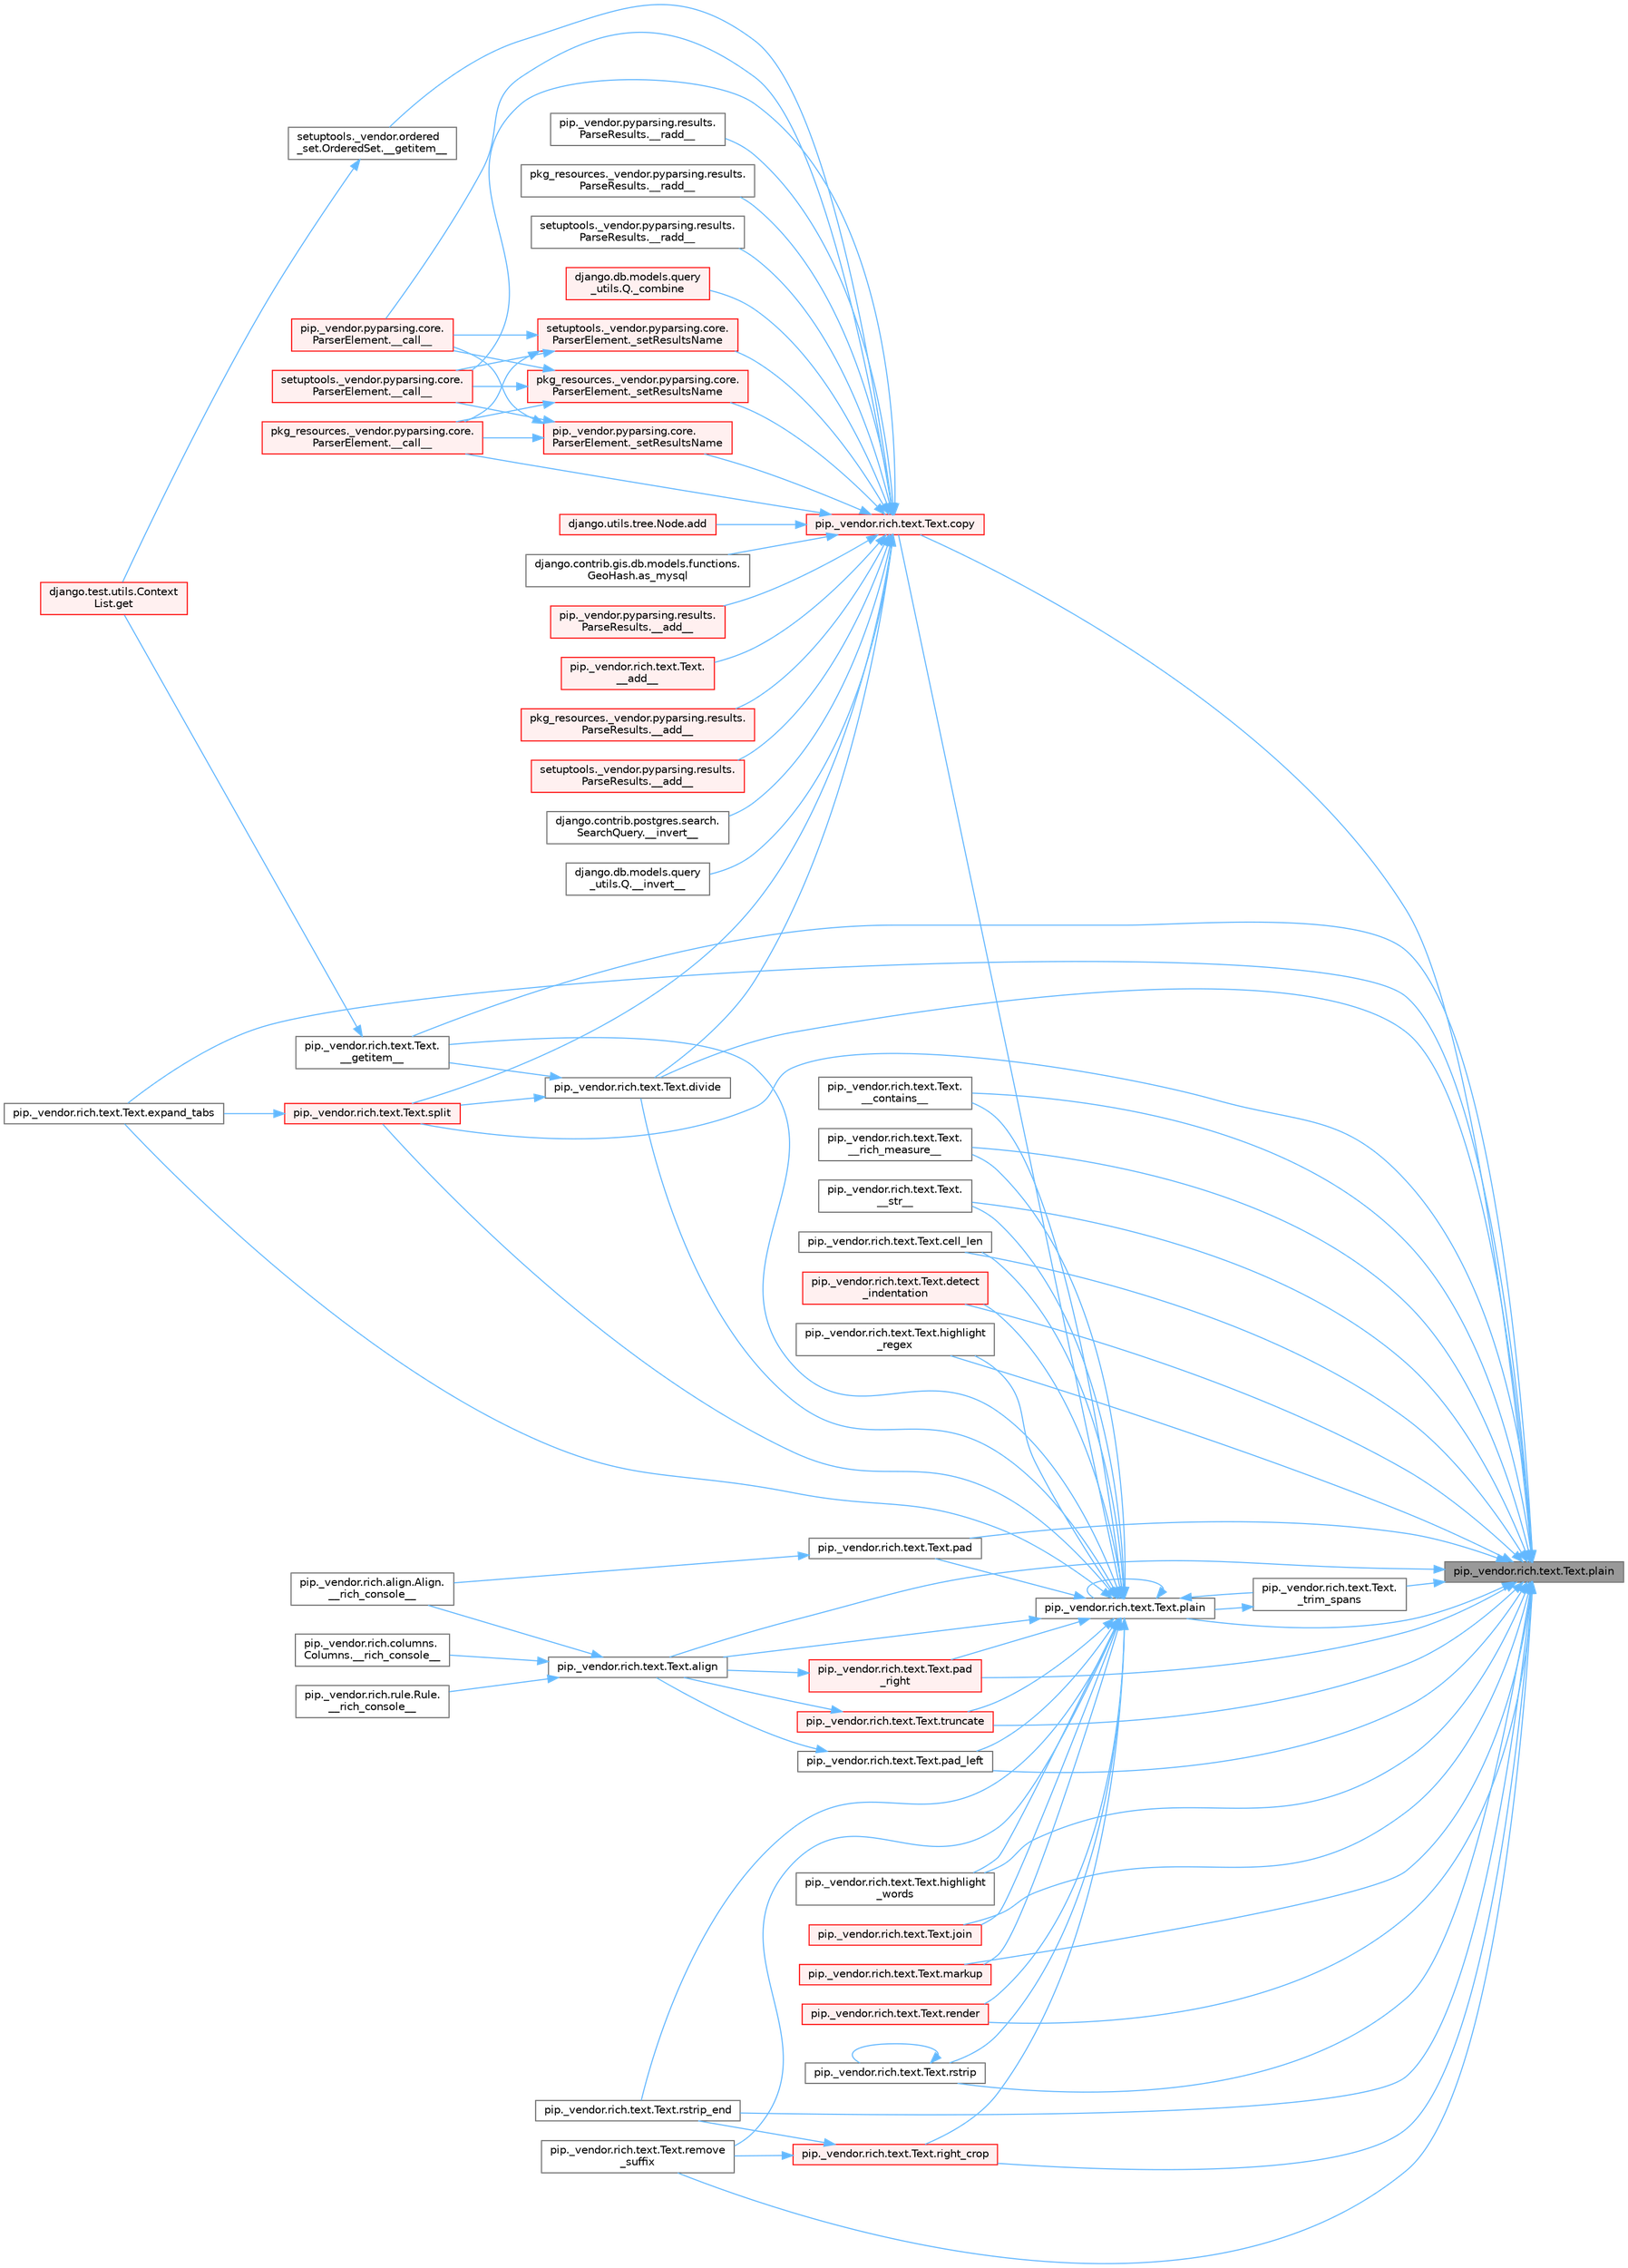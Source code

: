 digraph "pip._vendor.rich.text.Text.plain"
{
 // LATEX_PDF_SIZE
  bgcolor="transparent";
  edge [fontname=Helvetica,fontsize=10,labelfontname=Helvetica,labelfontsize=10];
  node [fontname=Helvetica,fontsize=10,shape=box,height=0.2,width=0.4];
  rankdir="RL";
  Node1 [id="Node000001",label="pip._vendor.rich.text.Text.plain",height=0.2,width=0.4,color="gray40", fillcolor="grey60", style="filled", fontcolor="black",tooltip=" "];
  Node1 -> Node2 [id="edge1_Node000001_Node000002",dir="back",color="steelblue1",style="solid",tooltip=" "];
  Node2 [id="Node000002",label="pip._vendor.rich.text.Text.\l__contains__",height=0.2,width=0.4,color="grey40", fillcolor="white", style="filled",URL="$classpip_1_1__vendor_1_1rich_1_1text_1_1_text.html#ab1ef4d1ed3b140a75be589e213978878",tooltip=" "];
  Node1 -> Node3 [id="edge2_Node000001_Node000003",dir="back",color="steelblue1",style="solid",tooltip=" "];
  Node3 [id="Node000003",label="pip._vendor.rich.text.Text.\l__getitem__",height=0.2,width=0.4,color="grey40", fillcolor="white", style="filled",URL="$classpip_1_1__vendor_1_1rich_1_1text_1_1_text.html#afc0ae579703f05ff5c40c4a7aa3dcc4b",tooltip=" "];
  Node3 -> Node4 [id="edge3_Node000003_Node000004",dir="back",color="steelblue1",style="solid",tooltip=" "];
  Node4 [id="Node000004",label="django.test.utils.Context\lList.get",height=0.2,width=0.4,color="red", fillcolor="#FFF0F0", style="filled",URL="$classdjango_1_1test_1_1utils_1_1_context_list.html#a1797663a8ac92f44dcb9ad281a896842",tooltip=" "];
  Node1 -> Node3180 [id="edge4_Node000001_Node003180",dir="back",color="steelblue1",style="solid",tooltip=" "];
  Node3180 [id="Node003180",label="pip._vendor.rich.text.Text.\l__rich_measure__",height=0.2,width=0.4,color="grey40", fillcolor="white", style="filled",URL="$classpip_1_1__vendor_1_1rich_1_1text_1_1_text.html#ac3ad31e1ccc87f681cec77d408a9c906",tooltip=" "];
  Node1 -> Node3181 [id="edge5_Node000001_Node003181",dir="back",color="steelblue1",style="solid",tooltip=" "];
  Node3181 [id="Node003181",label="pip._vendor.rich.text.Text.\l__str__",height=0.2,width=0.4,color="grey40", fillcolor="white", style="filled",URL="$classpip_1_1__vendor_1_1rich_1_1text_1_1_text.html#a0b3d7c54400e7e80e71c60f4250cfe6d",tooltip=" "];
  Node1 -> Node3182 [id="edge6_Node000001_Node003182",dir="back",color="steelblue1",style="solid",tooltip=" "];
  Node3182 [id="Node003182",label="pip._vendor.rich.text.Text.\l_trim_spans",height=0.2,width=0.4,color="grey40", fillcolor="white", style="filled",URL="$classpip_1_1__vendor_1_1rich_1_1text_1_1_text.html#a0983b54ffd18876f8bdb39d203d3c6ee",tooltip=" "];
  Node3182 -> Node3183 [id="edge7_Node003182_Node003183",dir="back",color="steelblue1",style="solid",tooltip=" "];
  Node3183 [id="Node003183",label="pip._vendor.rich.text.Text.plain",height=0.2,width=0.4,color="grey40", fillcolor="white", style="filled",URL="$classpip_1_1__vendor_1_1rich_1_1text_1_1_text.html#aa2d6327e4b4b125185de0e1e98d89d07",tooltip=" "];
  Node3183 -> Node2 [id="edge8_Node003183_Node000002",dir="back",color="steelblue1",style="solid",tooltip=" "];
  Node3183 -> Node3 [id="edge9_Node003183_Node000003",dir="back",color="steelblue1",style="solid",tooltip=" "];
  Node3183 -> Node3180 [id="edge10_Node003183_Node003180",dir="back",color="steelblue1",style="solid",tooltip=" "];
  Node3183 -> Node3181 [id="edge11_Node003183_Node003181",dir="back",color="steelblue1",style="solid",tooltip=" "];
  Node3183 -> Node3182 [id="edge12_Node003183_Node003182",dir="back",color="steelblue1",style="solid",tooltip=" "];
  Node3183 -> Node3184 [id="edge13_Node003183_Node003184",dir="back",color="steelblue1",style="solid",tooltip=" "];
  Node3184 [id="Node003184",label="pip._vendor.rich.text.Text.align",height=0.2,width=0.4,color="grey40", fillcolor="white", style="filled",URL="$classpip_1_1__vendor_1_1rich_1_1text_1_1_text.html#a31c2242d00566e1e35a9e8d9ba475e73",tooltip=" "];
  Node3184 -> Node94 [id="edge14_Node003184_Node000094",dir="back",color="steelblue1",style="solid",tooltip=" "];
  Node94 [id="Node000094",label="pip._vendor.rich.align.Align.\l__rich_console__",height=0.2,width=0.4,color="grey40", fillcolor="white", style="filled",URL="$classpip_1_1__vendor_1_1rich_1_1align_1_1_align.html#afd4f8994e1355e2c22c2aa1145f0d400",tooltip=" "];
  Node3184 -> Node1488 [id="edge15_Node003184_Node001488",dir="back",color="steelblue1",style="solid",tooltip=" "];
  Node1488 [id="Node001488",label="pip._vendor.rich.columns.\lColumns.__rich_console__",height=0.2,width=0.4,color="grey40", fillcolor="white", style="filled",URL="$classpip_1_1__vendor_1_1rich_1_1columns_1_1_columns.html#aaae297ec38827f15d1d15327be4e4a12",tooltip=" "];
  Node3184 -> Node3185 [id="edge16_Node003184_Node003185",dir="back",color="steelblue1",style="solid",tooltip=" "];
  Node3185 [id="Node003185",label="pip._vendor.rich.rule.Rule.\l__rich_console__",height=0.2,width=0.4,color="grey40", fillcolor="white", style="filled",URL="$classpip_1_1__vendor_1_1rich_1_1rule_1_1_rule.html#a6d54c948a430012a37c8fb11f277e500",tooltip=" "];
  Node3183 -> Node3186 [id="edge17_Node003183_Node003186",dir="back",color="steelblue1",style="solid",tooltip=" "];
  Node3186 [id="Node003186",label="pip._vendor.rich.text.Text.cell_len",height=0.2,width=0.4,color="grey40", fillcolor="white", style="filled",URL="$classpip_1_1__vendor_1_1rich_1_1text_1_1_text.html#a61e804d92082554744af94322f5c730d",tooltip=" "];
  Node3183 -> Node3187 [id="edge18_Node003183_Node003187",dir="back",color="steelblue1",style="solid",tooltip=" "];
  Node3187 [id="Node003187",label="pip._vendor.rich.text.Text.copy",height=0.2,width=0.4,color="red", fillcolor="#FFF0F0", style="filled",URL="$classpip_1_1__vendor_1_1rich_1_1text_1_1_text.html#a93b228d0aa89aa63e6dfbaa40cb7619a",tooltip=" "];
  Node3187 -> Node129 [id="edge19_Node003187_Node000129",dir="back",color="steelblue1",style="solid",tooltip=" "];
  Node129 [id="Node000129",label="pip._vendor.pyparsing.results.\lParseResults.__add__",height=0.2,width=0.4,color="red", fillcolor="#FFF0F0", style="filled",URL="$classpip_1_1__vendor_1_1pyparsing_1_1results_1_1_parse_results.html#a3d042ec44a5277aec415d0527b3aa0f2",tooltip=" "];
  Node3187 -> Node131 [id="edge20_Node003187_Node000131",dir="back",color="steelblue1",style="solid",tooltip=" "];
  Node131 [id="Node000131",label="pip._vendor.rich.text.Text.\l__add__",height=0.2,width=0.4,color="red", fillcolor="#FFF0F0", style="filled",URL="$classpip_1_1__vendor_1_1rich_1_1text_1_1_text.html#a53ddbcca645bcd523cc7875ede6a2691",tooltip=" "];
  Node3187 -> Node132 [id="edge21_Node003187_Node000132",dir="back",color="steelblue1",style="solid",tooltip=" "];
  Node132 [id="Node000132",label="pkg_resources._vendor.pyparsing.results.\lParseResults.__add__",height=0.2,width=0.4,color="red", fillcolor="#FFF0F0", style="filled",URL="$classpkg__resources_1_1__vendor_1_1pyparsing_1_1results_1_1_parse_results.html#aac08c0df1060499bad944971ca3442b9",tooltip=" "];
  Node3187 -> Node133 [id="edge22_Node003187_Node000133",dir="back",color="steelblue1",style="solid",tooltip=" "];
  Node133 [id="Node000133",label="setuptools._vendor.pyparsing.results.\lParseResults.__add__",height=0.2,width=0.4,color="red", fillcolor="#FFF0F0", style="filled",URL="$classsetuptools_1_1__vendor_1_1pyparsing_1_1results_1_1_parse_results.html#afddc4e6ba70870fb80a50fb1f12f43e3",tooltip=" "];
  Node3187 -> Node134 [id="edge23_Node003187_Node000134",dir="back",color="steelblue1",style="solid",tooltip=" "];
  Node134 [id="Node000134",label="pip._vendor.pyparsing.core.\lParserElement.__call__",height=0.2,width=0.4,color="red", fillcolor="#FFF0F0", style="filled",URL="$classpip_1_1__vendor_1_1pyparsing_1_1core_1_1_parser_element.html#a2f5f22bc974026e007e59ad948002d7d",tooltip=" "];
  Node3187 -> Node137 [id="edge24_Node003187_Node000137",dir="back",color="steelblue1",style="solid",tooltip=" "];
  Node137 [id="Node000137",label="pkg_resources._vendor.pyparsing.core.\lParserElement.__call__",height=0.2,width=0.4,color="red", fillcolor="#FFF0F0", style="filled",URL="$classpkg__resources_1_1__vendor_1_1pyparsing_1_1core_1_1_parser_element.html#afcbb17119d97bfa6d626db404fc46c5d",tooltip=" "];
  Node3187 -> Node138 [id="edge25_Node003187_Node000138",dir="back",color="steelblue1",style="solid",tooltip=" "];
  Node138 [id="Node000138",label="setuptools._vendor.pyparsing.core.\lParserElement.__call__",height=0.2,width=0.4,color="red", fillcolor="#FFF0F0", style="filled",URL="$classsetuptools_1_1__vendor_1_1pyparsing_1_1core_1_1_parser_element.html#a28d20326a3f54e2777adc97073328291",tooltip=" "];
  Node3187 -> Node139 [id="edge26_Node003187_Node000139",dir="back",color="steelblue1",style="solid",tooltip=" "];
  Node139 [id="Node000139",label="setuptools._vendor.ordered\l_set.OrderedSet.__getitem__",height=0.2,width=0.4,color="grey40", fillcolor="white", style="filled",URL="$classsetuptools_1_1__vendor_1_1ordered__set_1_1_ordered_set.html#aaa8657c0e85788ac2555cc46176b060c",tooltip=" "];
  Node139 -> Node4 [id="edge27_Node000139_Node000004",dir="back",color="steelblue1",style="solid",tooltip=" "];
  Node3187 -> Node140 [id="edge28_Node003187_Node000140",dir="back",color="steelblue1",style="solid",tooltip=" "];
  Node140 [id="Node000140",label="django.contrib.postgres.search.\lSearchQuery.__invert__",height=0.2,width=0.4,color="grey40", fillcolor="white", style="filled",URL="$classdjango_1_1contrib_1_1postgres_1_1search_1_1_search_query.html#ac6a7b74e22559ee2d0e348855bb3d42f",tooltip=" "];
  Node3187 -> Node141 [id="edge29_Node003187_Node000141",dir="back",color="steelblue1",style="solid",tooltip=" "];
  Node141 [id="Node000141",label="django.db.models.query\l_utils.Q.__invert__",height=0.2,width=0.4,color="grey40", fillcolor="white", style="filled",URL="$classdjango_1_1db_1_1models_1_1query__utils_1_1_q.html#aaeda3970880cceb191cb640593f80bdf",tooltip=" "];
  Node3187 -> Node142 [id="edge30_Node003187_Node000142",dir="back",color="steelblue1",style="solid",tooltip=" "];
  Node142 [id="Node000142",label="pip._vendor.pyparsing.results.\lParseResults.__radd__",height=0.2,width=0.4,color="grey40", fillcolor="white", style="filled",URL="$classpip_1_1__vendor_1_1pyparsing_1_1results_1_1_parse_results.html#afe7d2f27df6497e29cb2cfcd08d8dd40",tooltip=" "];
  Node3187 -> Node143 [id="edge31_Node003187_Node000143",dir="back",color="steelblue1",style="solid",tooltip=" "];
  Node143 [id="Node000143",label="pkg_resources._vendor.pyparsing.results.\lParseResults.__radd__",height=0.2,width=0.4,color="grey40", fillcolor="white", style="filled",URL="$classpkg__resources_1_1__vendor_1_1pyparsing_1_1results_1_1_parse_results.html#a7a988886fbf5c1a9187986384e4df86a",tooltip=" "];
  Node3187 -> Node144 [id="edge32_Node003187_Node000144",dir="back",color="steelblue1",style="solid",tooltip=" "];
  Node144 [id="Node000144",label="setuptools._vendor.pyparsing.results.\lParseResults.__radd__",height=0.2,width=0.4,color="grey40", fillcolor="white", style="filled",URL="$classsetuptools_1_1__vendor_1_1pyparsing_1_1results_1_1_parse_results.html#ae4ccddd5f7c4b56e755d4742bc029335",tooltip=" "];
  Node3187 -> Node145 [id="edge33_Node003187_Node000145",dir="back",color="steelblue1",style="solid",tooltip=" "];
  Node145 [id="Node000145",label="django.db.models.query\l_utils.Q._combine",height=0.2,width=0.4,color="red", fillcolor="#FFF0F0", style="filled",URL="$classdjango_1_1db_1_1models_1_1query__utils_1_1_q.html#ade621b98231b73615e1aa3a726560c55",tooltip=" "];
  Node3187 -> Node158 [id="edge34_Node003187_Node000158",dir="back",color="steelblue1",style="solid",tooltip=" "];
  Node158 [id="Node000158",label="pip._vendor.pyparsing.core.\lParserElement._setResultsName",height=0.2,width=0.4,color="red", fillcolor="#FFF0F0", style="filled",URL="$classpip_1_1__vendor_1_1pyparsing_1_1core_1_1_parser_element.html#a4682554ec6560cf3d1060cba60212b54",tooltip=" "];
  Node158 -> Node134 [id="edge35_Node000158_Node000134",dir="back",color="steelblue1",style="solid",tooltip=" "];
  Node158 -> Node137 [id="edge36_Node000158_Node000137",dir="back",color="steelblue1",style="solid",tooltip=" "];
  Node158 -> Node138 [id="edge37_Node000158_Node000138",dir="back",color="steelblue1",style="solid",tooltip=" "];
  Node3187 -> Node162 [id="edge38_Node003187_Node000162",dir="back",color="steelblue1",style="solid",tooltip=" "];
  Node162 [id="Node000162",label="pkg_resources._vendor.pyparsing.core.\lParserElement._setResultsName",height=0.2,width=0.4,color="red", fillcolor="#FFF0F0", style="filled",URL="$classpkg__resources_1_1__vendor_1_1pyparsing_1_1core_1_1_parser_element.html#a84c9abb71474719f0beed3a171d4d031",tooltip=" "];
  Node162 -> Node134 [id="edge39_Node000162_Node000134",dir="back",color="steelblue1",style="solid",tooltip=" "];
  Node162 -> Node137 [id="edge40_Node000162_Node000137",dir="back",color="steelblue1",style="solid",tooltip=" "];
  Node162 -> Node138 [id="edge41_Node000162_Node000138",dir="back",color="steelblue1",style="solid",tooltip=" "];
  Node3187 -> Node163 [id="edge42_Node003187_Node000163",dir="back",color="steelblue1",style="solid",tooltip=" "];
  Node163 [id="Node000163",label="setuptools._vendor.pyparsing.core.\lParserElement._setResultsName",height=0.2,width=0.4,color="red", fillcolor="#FFF0F0", style="filled",URL="$classsetuptools_1_1__vendor_1_1pyparsing_1_1core_1_1_parser_element.html#ad1c3dd5ac98b4103f6c2a679005e141b",tooltip=" "];
  Node163 -> Node134 [id="edge43_Node000163_Node000134",dir="back",color="steelblue1",style="solid",tooltip=" "];
  Node163 -> Node137 [id="edge44_Node000163_Node000137",dir="back",color="steelblue1",style="solid",tooltip=" "];
  Node163 -> Node138 [id="edge45_Node000163_Node000138",dir="back",color="steelblue1",style="solid",tooltip=" "];
  Node3187 -> Node164 [id="edge46_Node003187_Node000164",dir="back",color="steelblue1",style="solid",tooltip=" "];
  Node164 [id="Node000164",label="django.utils.tree.Node.add",height=0.2,width=0.4,color="red", fillcolor="#FFF0F0", style="filled",URL="$classdjango_1_1utils_1_1tree_1_1_node.html#a2c883d105b5c9cfd32bff72c7469f18c",tooltip=" "];
  Node3187 -> Node300 [id="edge47_Node003187_Node000300",dir="back",color="steelblue1",style="solid",tooltip=" "];
  Node300 [id="Node000300",label="django.contrib.gis.db.models.functions.\lGeoHash.as_mysql",height=0.2,width=0.4,color="grey40", fillcolor="white", style="filled",URL="$classdjango_1_1contrib_1_1gis_1_1db_1_1models_1_1functions_1_1_geo_hash.html#a68a859b5c99e8450f6a4df79ef08fd89",tooltip=" "];
  Node3187 -> Node345 [id="edge48_Node003187_Node000345",dir="back",color="steelblue1",style="solid",tooltip=" "];
  Node345 [id="Node000345",label="pip._vendor.rich.text.Text.divide",height=0.2,width=0.4,color="grey40", fillcolor="white", style="filled",URL="$classpip_1_1__vendor_1_1rich_1_1text_1_1_text.html#a07dc70deb29ea374cfff03489995bcac",tooltip=" "];
  Node345 -> Node3 [id="edge49_Node000345_Node000003",dir="back",color="steelblue1",style="solid",tooltip=" "];
  Node345 -> Node346 [id="edge50_Node000345_Node000346",dir="back",color="steelblue1",style="solid",tooltip=" "];
  Node346 [id="Node000346",label="pip._vendor.rich.text.Text.split",height=0.2,width=0.4,color="red", fillcolor="#FFF0F0", style="filled",URL="$classpip_1_1__vendor_1_1rich_1_1text_1_1_text.html#a73ffa0adbe053fc8c7cca53e4ce32c7b",tooltip=" "];
  Node346 -> Node349 [id="edge51_Node000346_Node000349",dir="back",color="steelblue1",style="solid",tooltip=" "];
  Node349 [id="Node000349",label="pip._vendor.rich.text.Text.expand_tabs",height=0.2,width=0.4,color="grey40", fillcolor="white", style="filled",URL="$classpip_1_1__vendor_1_1rich_1_1text_1_1_text.html#ad9f65ecb5a2b9b55648d525a0a58c947",tooltip=" "];
  Node3187 -> Node346 [id="edge52_Node003187_Node000346",dir="back",color="steelblue1",style="solid",tooltip=" "];
  Node3183 -> Node3188 [id="edge53_Node003183_Node003188",dir="back",color="steelblue1",style="solid",tooltip=" "];
  Node3188 [id="Node003188",label="pip._vendor.rich.text.Text.detect\l_indentation",height=0.2,width=0.4,color="red", fillcolor="#FFF0F0", style="filled",URL="$classpip_1_1__vendor_1_1rich_1_1text_1_1_text.html#af4af48cd0b99c5abf3337382ccd98917",tooltip=" "];
  Node3183 -> Node345 [id="edge54_Node003183_Node000345",dir="back",color="steelblue1",style="solid",tooltip=" "];
  Node3183 -> Node349 [id="edge55_Node003183_Node000349",dir="back",color="steelblue1",style="solid",tooltip=" "];
  Node3183 -> Node3189 [id="edge56_Node003183_Node003189",dir="back",color="steelblue1",style="solid",tooltip=" "];
  Node3189 [id="Node003189",label="pip._vendor.rich.text.Text.highlight\l_regex",height=0.2,width=0.4,color="grey40", fillcolor="white", style="filled",URL="$classpip_1_1__vendor_1_1rich_1_1text_1_1_text.html#a897631c9332cad5867ccf8826d5ef6fa",tooltip=" "];
  Node3183 -> Node3190 [id="edge57_Node003183_Node003190",dir="back",color="steelblue1",style="solid",tooltip=" "];
  Node3190 [id="Node003190",label="pip._vendor.rich.text.Text.highlight\l_words",height=0.2,width=0.4,color="grey40", fillcolor="white", style="filled",URL="$classpip_1_1__vendor_1_1rich_1_1text_1_1_text.html#abc93478a603ed57853ab9fa9588a8772",tooltip=" "];
  Node3183 -> Node3191 [id="edge58_Node003183_Node003191",dir="back",color="steelblue1",style="solid",tooltip=" "];
  Node3191 [id="Node003191",label="pip._vendor.rich.text.Text.join",height=0.2,width=0.4,color="red", fillcolor="#FFF0F0", style="filled",URL="$classpip_1_1__vendor_1_1rich_1_1text_1_1_text.html#a13db0a07a8a0fc184cf4f86e6f8981c7",tooltip=" "];
  Node3183 -> Node3192 [id="edge59_Node003183_Node003192",dir="back",color="steelblue1",style="solid",tooltip=" "];
  Node3192 [id="Node003192",label="pip._vendor.rich.text.Text.markup",height=0.2,width=0.4,color="red", fillcolor="#FFF0F0", style="filled",URL="$classpip_1_1__vendor_1_1rich_1_1text_1_1_text.html#a09b0f0a151cbe4c0509d5c78baf2eadd",tooltip=" "];
  Node3183 -> Node3195 [id="edge60_Node003183_Node003195",dir="back",color="steelblue1",style="solid",tooltip=" "];
  Node3195 [id="Node003195",label="pip._vendor.rich.text.Text.pad",height=0.2,width=0.4,color="grey40", fillcolor="white", style="filled",URL="$classpip_1_1__vendor_1_1rich_1_1text_1_1_text.html#a6d1565afbaaa880acf42376173bd7d16",tooltip=" "];
  Node3195 -> Node94 [id="edge61_Node003195_Node000094",dir="back",color="steelblue1",style="solid",tooltip=" "];
  Node3183 -> Node3196 [id="edge62_Node003183_Node003196",dir="back",color="steelblue1",style="solid",tooltip=" "];
  Node3196 [id="Node003196",label="pip._vendor.rich.text.Text.pad_left",height=0.2,width=0.4,color="grey40", fillcolor="white", style="filled",URL="$classpip_1_1__vendor_1_1rich_1_1text_1_1_text.html#ad6cce2e6aec12704ba4991e392da5723",tooltip=" "];
  Node3196 -> Node3184 [id="edge63_Node003196_Node003184",dir="back",color="steelblue1",style="solid",tooltip=" "];
  Node3183 -> Node3197 [id="edge64_Node003183_Node003197",dir="back",color="steelblue1",style="solid",tooltip=" "];
  Node3197 [id="Node003197",label="pip._vendor.rich.text.Text.pad\l_right",height=0.2,width=0.4,color="red", fillcolor="#FFF0F0", style="filled",URL="$classpip_1_1__vendor_1_1rich_1_1text_1_1_text.html#ab14e37f26665eeacae7a25bc2c7a105d",tooltip=" "];
  Node3197 -> Node3184 [id="edge65_Node003197_Node003184",dir="back",color="steelblue1",style="solid",tooltip=" "];
  Node3183 -> Node3183 [id="edge66_Node003183_Node003183",dir="back",color="steelblue1",style="solid",tooltip=" "];
  Node3183 -> Node3199 [id="edge67_Node003183_Node003199",dir="back",color="steelblue1",style="solid",tooltip=" "];
  Node3199 [id="Node003199",label="pip._vendor.rich.text.Text.remove\l_suffix",height=0.2,width=0.4,color="grey40", fillcolor="white", style="filled",URL="$classpip_1_1__vendor_1_1rich_1_1text_1_1_text.html#a6471f076ed2cb61e9808a6fee2039aaa",tooltip=" "];
  Node3183 -> Node3200 [id="edge68_Node003183_Node003200",dir="back",color="steelblue1",style="solid",tooltip=" "];
  Node3200 [id="Node003200",label="pip._vendor.rich.text.Text.render",height=0.2,width=0.4,color="red", fillcolor="#FFF0F0", style="filled",URL="$classpip_1_1__vendor_1_1rich_1_1text_1_1_text.html#a2d317bc35d66566cf86cf8aad80c6ce2",tooltip=" "];
  Node3183 -> Node3201 [id="edge69_Node003183_Node003201",dir="back",color="steelblue1",style="solid",tooltip=" "];
  Node3201 [id="Node003201",label="pip._vendor.rich.text.Text.right_crop",height=0.2,width=0.4,color="red", fillcolor="#FFF0F0", style="filled",URL="$classpip_1_1__vendor_1_1rich_1_1text_1_1_text.html#a8bcf4e2edd125080f88d9104e8400f1e",tooltip=" "];
  Node3201 -> Node3199 [id="edge70_Node003201_Node003199",dir="back",color="steelblue1",style="solid",tooltip=" "];
  Node3201 -> Node3202 [id="edge71_Node003201_Node003202",dir="back",color="steelblue1",style="solid",tooltip=" "];
  Node3202 [id="Node003202",label="pip._vendor.rich.text.Text.rstrip_end",height=0.2,width=0.4,color="grey40", fillcolor="white", style="filled",URL="$classpip_1_1__vendor_1_1rich_1_1text_1_1_text.html#a4f35b3ae0e8624ffe7f9709bbb900600",tooltip=" "];
  Node3183 -> Node3203 [id="edge72_Node003183_Node003203",dir="back",color="steelblue1",style="solid",tooltip=" "];
  Node3203 [id="Node003203",label="pip._vendor.rich.text.Text.rstrip",height=0.2,width=0.4,color="grey40", fillcolor="white", style="filled",URL="$classpip_1_1__vendor_1_1rich_1_1text_1_1_text.html#aa527830132c0ad696221dbdf44bf2854",tooltip=" "];
  Node3203 -> Node3203 [id="edge73_Node003203_Node003203",dir="back",color="steelblue1",style="solid",tooltip=" "];
  Node3183 -> Node3202 [id="edge74_Node003183_Node003202",dir="back",color="steelblue1",style="solid",tooltip=" "];
  Node3183 -> Node346 [id="edge75_Node003183_Node000346",dir="back",color="steelblue1",style="solid",tooltip=" "];
  Node3183 -> Node3204 [id="edge76_Node003183_Node003204",dir="back",color="steelblue1",style="solid",tooltip=" "];
  Node3204 [id="Node003204",label="pip._vendor.rich.text.Text.truncate",height=0.2,width=0.4,color="red", fillcolor="#FFF0F0", style="filled",URL="$classpip_1_1__vendor_1_1rich_1_1text_1_1_text.html#a58b8bc4236fc09bac49973097c4ce0e3",tooltip=" "];
  Node3204 -> Node3184 [id="edge77_Node003204_Node003184",dir="back",color="steelblue1",style="solid",tooltip=" "];
  Node1 -> Node3184 [id="edge78_Node000001_Node003184",dir="back",color="steelblue1",style="solid",tooltip=" "];
  Node1 -> Node3186 [id="edge79_Node000001_Node003186",dir="back",color="steelblue1",style="solid",tooltip=" "];
  Node1 -> Node3187 [id="edge80_Node000001_Node003187",dir="back",color="steelblue1",style="solid",tooltip=" "];
  Node1 -> Node3188 [id="edge81_Node000001_Node003188",dir="back",color="steelblue1",style="solid",tooltip=" "];
  Node1 -> Node345 [id="edge82_Node000001_Node000345",dir="back",color="steelblue1",style="solid",tooltip=" "];
  Node1 -> Node349 [id="edge83_Node000001_Node000349",dir="back",color="steelblue1",style="solid",tooltip=" "];
  Node1 -> Node3189 [id="edge84_Node000001_Node003189",dir="back",color="steelblue1",style="solid",tooltip=" "];
  Node1 -> Node3190 [id="edge85_Node000001_Node003190",dir="back",color="steelblue1",style="solid",tooltip=" "];
  Node1 -> Node3191 [id="edge86_Node000001_Node003191",dir="back",color="steelblue1",style="solid",tooltip=" "];
  Node1 -> Node3192 [id="edge87_Node000001_Node003192",dir="back",color="steelblue1",style="solid",tooltip=" "];
  Node1 -> Node3195 [id="edge88_Node000001_Node003195",dir="back",color="steelblue1",style="solid",tooltip=" "];
  Node1 -> Node3196 [id="edge89_Node000001_Node003196",dir="back",color="steelblue1",style="solid",tooltip=" "];
  Node1 -> Node3197 [id="edge90_Node000001_Node003197",dir="back",color="steelblue1",style="solid",tooltip=" "];
  Node1 -> Node3183 [id="edge91_Node000001_Node003183",dir="back",color="steelblue1",style="solid",tooltip=" "];
  Node1 -> Node3199 [id="edge92_Node000001_Node003199",dir="back",color="steelblue1",style="solid",tooltip=" "];
  Node1 -> Node3200 [id="edge93_Node000001_Node003200",dir="back",color="steelblue1",style="solid",tooltip=" "];
  Node1 -> Node3201 [id="edge94_Node000001_Node003201",dir="back",color="steelblue1",style="solid",tooltip=" "];
  Node1 -> Node3203 [id="edge95_Node000001_Node003203",dir="back",color="steelblue1",style="solid",tooltip=" "];
  Node1 -> Node3202 [id="edge96_Node000001_Node003202",dir="back",color="steelblue1",style="solid",tooltip=" "];
  Node1 -> Node346 [id="edge97_Node000001_Node000346",dir="back",color="steelblue1",style="solid",tooltip=" "];
  Node1 -> Node3204 [id="edge98_Node000001_Node003204",dir="back",color="steelblue1",style="solid",tooltip=" "];
}
